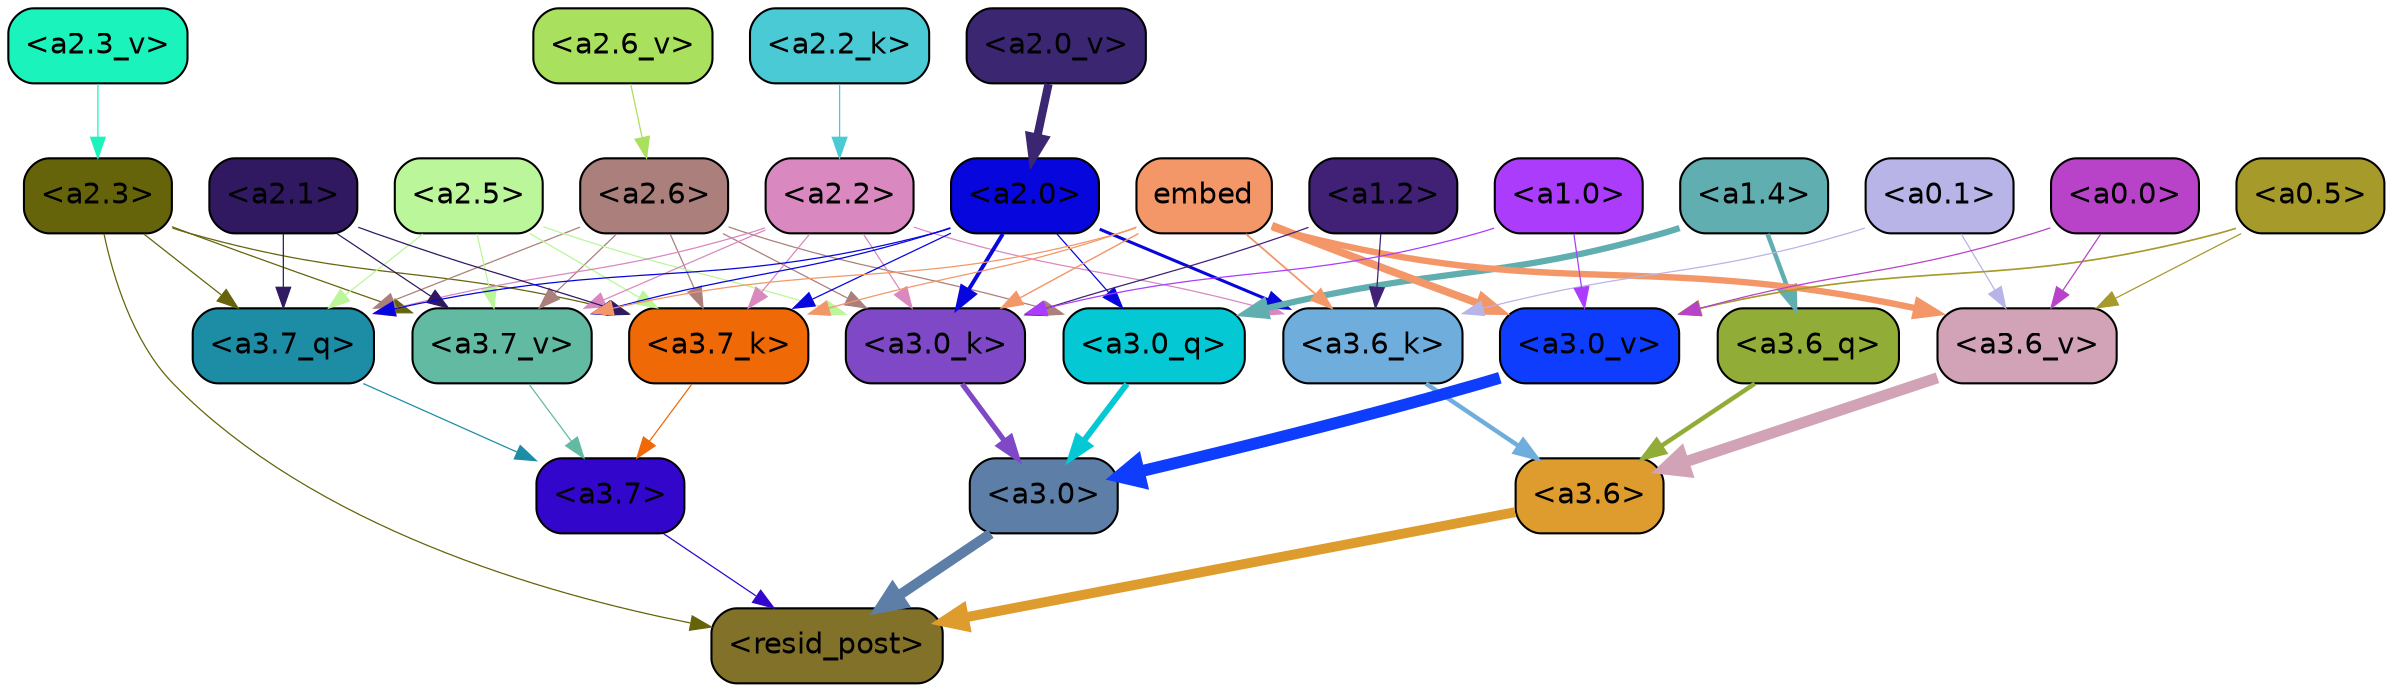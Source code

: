 strict digraph "" {
	graph [bgcolor=transparent,
		layout=dot,
		overlap=false,
		splines=true
	];
	"<a3.7>"	[color=black,
		fillcolor="#3306cc",
		fontname=Helvetica,
		shape=box,
		style="filled, rounded"];
	"<resid_post>"	[color=black,
		fillcolor="#817129",
		fontname=Helvetica,
		shape=box,
		style="filled, rounded"];
	"<a3.7>" -> "<resid_post>"	[color="#3306cc",
		penwidth=0.6];
	"<a3.6>"	[color=black,
		fillcolor="#de9c2e",
		fontname=Helvetica,
		shape=box,
		style="filled, rounded"];
	"<a3.6>" -> "<resid_post>"	[color="#de9c2e",
		penwidth=4.7534414529800415];
	"<a3.0>"	[color=black,
		fillcolor="#5c7ea7",
		fontname=Helvetica,
		shape=box,
		style="filled, rounded"];
	"<a3.0>" -> "<resid_post>"	[color="#5c7ea7",
		penwidth=4.898576855659485];
	"<a2.3>"	[color=black,
		fillcolor="#66640a",
		fontname=Helvetica,
		shape=box,
		style="filled, rounded"];
	"<a2.3>" -> "<resid_post>"	[color="#66640a",
		penwidth=0.6];
	"<a3.7_q>"	[color=black,
		fillcolor="#1d8da6",
		fontname=Helvetica,
		shape=box,
		style="filled, rounded"];
	"<a2.3>" -> "<a3.7_q>"	[color="#66640a",
		penwidth=0.6];
	"<a3.7_k>"	[color=black,
		fillcolor="#f06907",
		fontname=Helvetica,
		shape=box,
		style="filled, rounded"];
	"<a2.3>" -> "<a3.7_k>"	[color="#66640a",
		penwidth=0.6];
	"<a3.7_v>"	[color=black,
		fillcolor="#63baa3",
		fontname=Helvetica,
		shape=box,
		style="filled, rounded"];
	"<a2.3>" -> "<a3.7_v>"	[color="#66640a",
		penwidth=0.6];
	"<a3.7_q>" -> "<a3.7>"	[color="#1d8da6",
		penwidth=0.6];
	"<a3.6_q>"	[color=black,
		fillcolor="#92ad37",
		fontname=Helvetica,
		shape=box,
		style="filled, rounded"];
	"<a3.6_q>" -> "<a3.6>"	[color="#92ad37",
		penwidth=2.160832464694977];
	"<a3.0_q>"	[color=black,
		fillcolor="#04c9d5",
		fontname=Helvetica,
		shape=box,
		style="filled, rounded"];
	"<a3.0_q>" -> "<a3.0>"	[color="#04c9d5",
		penwidth=2.870753765106201];
	"<a3.7_k>" -> "<a3.7>"	[color="#f06907",
		penwidth=0.6];
	"<a3.6_k>"	[color=black,
		fillcolor="#6faedc",
		fontname=Helvetica,
		shape=box,
		style="filled, rounded"];
	"<a3.6_k>" -> "<a3.6>"	[color="#6faedc",
		penwidth=2.13908451795578];
	"<a3.0_k>"	[color=black,
		fillcolor="#7e48c6",
		fontname=Helvetica,
		shape=box,
		style="filled, rounded"];
	"<a3.0_k>" -> "<a3.0>"	[color="#7e48c6",
		penwidth=2.520303964614868];
	"<a3.7_v>" -> "<a3.7>"	[color="#63baa3",
		penwidth=0.6];
	"<a3.6_v>"	[color=black,
		fillcolor="#d2a2b7",
		fontname=Helvetica,
		shape=box,
		style="filled, rounded"];
	"<a3.6_v>" -> "<a3.6>"	[color="#d2a2b7",
		penwidth=5.297133803367615];
	"<a3.0_v>"	[color=black,
		fillcolor="#0f3dfd",
		fontname=Helvetica,
		shape=box,
		style="filled, rounded"];
	"<a3.0_v>" -> "<a3.0>"	[color="#0f3dfd",
		penwidth=5.680712580680847];
	"<a2.6>"	[color=black,
		fillcolor="#ab7f7b",
		fontname=Helvetica,
		shape=box,
		style="filled, rounded"];
	"<a2.6>" -> "<a3.7_q>"	[color="#ab7f7b",
		penwidth=0.6];
	"<a2.6>" -> "<a3.0_q>"	[color="#ab7f7b",
		penwidth=0.6];
	"<a2.6>" -> "<a3.7_k>"	[color="#ab7f7b",
		penwidth=0.6];
	"<a2.6>" -> "<a3.0_k>"	[color="#ab7f7b",
		penwidth=0.6];
	"<a2.6>" -> "<a3.7_v>"	[color="#ab7f7b",
		penwidth=0.6];
	"<a2.5>"	[color=black,
		fillcolor="#bbf69a",
		fontname=Helvetica,
		shape=box,
		style="filled, rounded"];
	"<a2.5>" -> "<a3.7_q>"	[color="#bbf69a",
		penwidth=0.6];
	"<a2.5>" -> "<a3.7_k>"	[color="#bbf69a",
		penwidth=0.6];
	"<a2.5>" -> "<a3.0_k>"	[color="#bbf69a",
		penwidth=0.6];
	"<a2.5>" -> "<a3.7_v>"	[color="#bbf69a",
		penwidth=0.6];
	"<a2.2>"	[color=black,
		fillcolor="#d989bf",
		fontname=Helvetica,
		shape=box,
		style="filled, rounded"];
	"<a2.2>" -> "<a3.7_q>"	[color="#d989bf",
		penwidth=0.6];
	"<a2.2>" -> "<a3.7_k>"	[color="#d989bf",
		penwidth=0.6];
	"<a2.2>" -> "<a3.6_k>"	[color="#d989bf",
		penwidth=0.6];
	"<a2.2>" -> "<a3.0_k>"	[color="#d989bf",
		penwidth=0.6];
	"<a2.2>" -> "<a3.7_v>"	[color="#d989bf",
		penwidth=0.6];
	"<a2.1>"	[color=black,
		fillcolor="#311962",
		fontname=Helvetica,
		shape=box,
		style="filled, rounded"];
	"<a2.1>" -> "<a3.7_q>"	[color="#311962",
		penwidth=0.6];
	"<a2.1>" -> "<a3.7_k>"	[color="#311962",
		penwidth=0.6];
	"<a2.1>" -> "<a3.7_v>"	[color="#311962",
		penwidth=0.6];
	"<a2.0>"	[color=black,
		fillcolor="#0706dd",
		fontname=Helvetica,
		shape=box,
		style="filled, rounded"];
	"<a2.0>" -> "<a3.7_q>"	[color="#0706dd",
		penwidth=0.6];
	"<a2.0>" -> "<a3.0_q>"	[color="#0706dd",
		penwidth=0.6];
	"<a2.0>" -> "<a3.7_k>"	[color="#0706dd",
		penwidth=0.6];
	"<a2.0>" -> "<a3.6_k>"	[color="#0706dd",
		penwidth=1.4784413101151586];
	"<a2.0>" -> "<a3.0_k>"	[color="#0706dd",
		penwidth=1.8858084231615067];
	"<a2.0>" -> "<a3.7_v>"	[color="#0706dd",
		penwidth=0.6];
	"<a1.4>"	[color=black,
		fillcolor="#60aeb0",
		fontname=Helvetica,
		shape=box,
		style="filled, rounded"];
	"<a1.4>" -> "<a3.6_q>"	[color="#60aeb0",
		penwidth=2.149975523352623];
	"<a1.4>" -> "<a3.0_q>"	[color="#60aeb0",
		penwidth=3.0018038749694824];
	embed	[color=black,
		fillcolor="#f49768",
		fontname=Helvetica,
		shape=box,
		style="filled, rounded"];
	embed -> "<a3.7_k>"	[color="#f49768",
		penwidth=0.6];
	embed -> "<a3.6_k>"	[color="#f49768",
		penwidth=0.8552796393632889];
	embed -> "<a3.0_k>"	[color="#f49768",
		penwidth=0.691851794719696];
	embed -> "<a3.7_v>"	[color="#f49768",
		penwidth=0.6];
	embed -> "<a3.6_v>"	[color="#f49768",
		penwidth=3.067279100418091];
	embed -> "<a3.0_v>"	[color="#f49768",
		penwidth=3.6927278637886047];
	"<a1.2>"	[color=black,
		fillcolor="#412175",
		fontname=Helvetica,
		shape=box,
		style="filled, rounded"];
	"<a1.2>" -> "<a3.6_k>"	[color="#412175",
		penwidth=0.6];
	"<a1.2>" -> "<a3.0_k>"	[color="#412175",
		penwidth=0.6];
	"<a0.1>"	[color=black,
		fillcolor="#b8b4e7",
		fontname=Helvetica,
		shape=box,
		style="filled, rounded"];
	"<a0.1>" -> "<a3.6_k>"	[color="#b8b4e7",
		penwidth=0.6];
	"<a0.1>" -> "<a3.6_v>"	[color="#b8b4e7",
		penwidth=0.6];
	"<a1.0>"	[color=black,
		fillcolor="#ac3cfc",
		fontname=Helvetica,
		shape=box,
		style="filled, rounded"];
	"<a1.0>" -> "<a3.0_k>"	[color="#ac3cfc",
		penwidth=0.6];
	"<a1.0>" -> "<a3.0_v>"	[color="#ac3cfc",
		penwidth=0.6];
	"<a0.5>"	[color=black,
		fillcolor="#a69a2a",
		fontname=Helvetica,
		shape=box,
		style="filled, rounded"];
	"<a0.5>" -> "<a3.6_v>"	[color="#a69a2a",
		penwidth=0.6];
	"<a0.5>" -> "<a3.0_v>"	[color="#a69a2a",
		penwidth=0.8028683364391327];
	"<a0.0>"	[color=black,
		fillcolor="#b843c9",
		fontname=Helvetica,
		shape=box,
		style="filled, rounded"];
	"<a0.0>" -> "<a3.6_v>"	[color="#b843c9",
		penwidth=0.6];
	"<a0.0>" -> "<a3.0_v>"	[color="#b843c9",
		penwidth=0.6];
	"<a2.2_k>"	[color=black,
		fillcolor="#4acad4",
		fontname=Helvetica,
		shape=box,
		style="filled, rounded"];
	"<a2.2_k>" -> "<a2.2>"	[color="#4acad4",
		penwidth=0.6149471998214722];
	"<a2.6_v>"	[color=black,
		fillcolor="#a9e05e",
		fontname=Helvetica,
		shape=box,
		style="filled, rounded"];
	"<a2.6_v>" -> "<a2.6>"	[color="#a9e05e",
		penwidth=0.6];
	"<a2.3_v>"	[color=black,
		fillcolor="#1af4bc",
		fontname=Helvetica,
		shape=box,
		style="filled, rounded"];
	"<a2.3_v>" -> "<a2.3>"	[color="#1af4bc",
		penwidth=0.6];
	"<a2.0_v>"	[color=black,
		fillcolor="#3b2672",
		fontname=Helvetica,
		shape=box,
		style="filled, rounded"];
	"<a2.0_v>" -> "<a2.0>"	[color="#3b2672",
		penwidth=3.9731863737106323];
}
